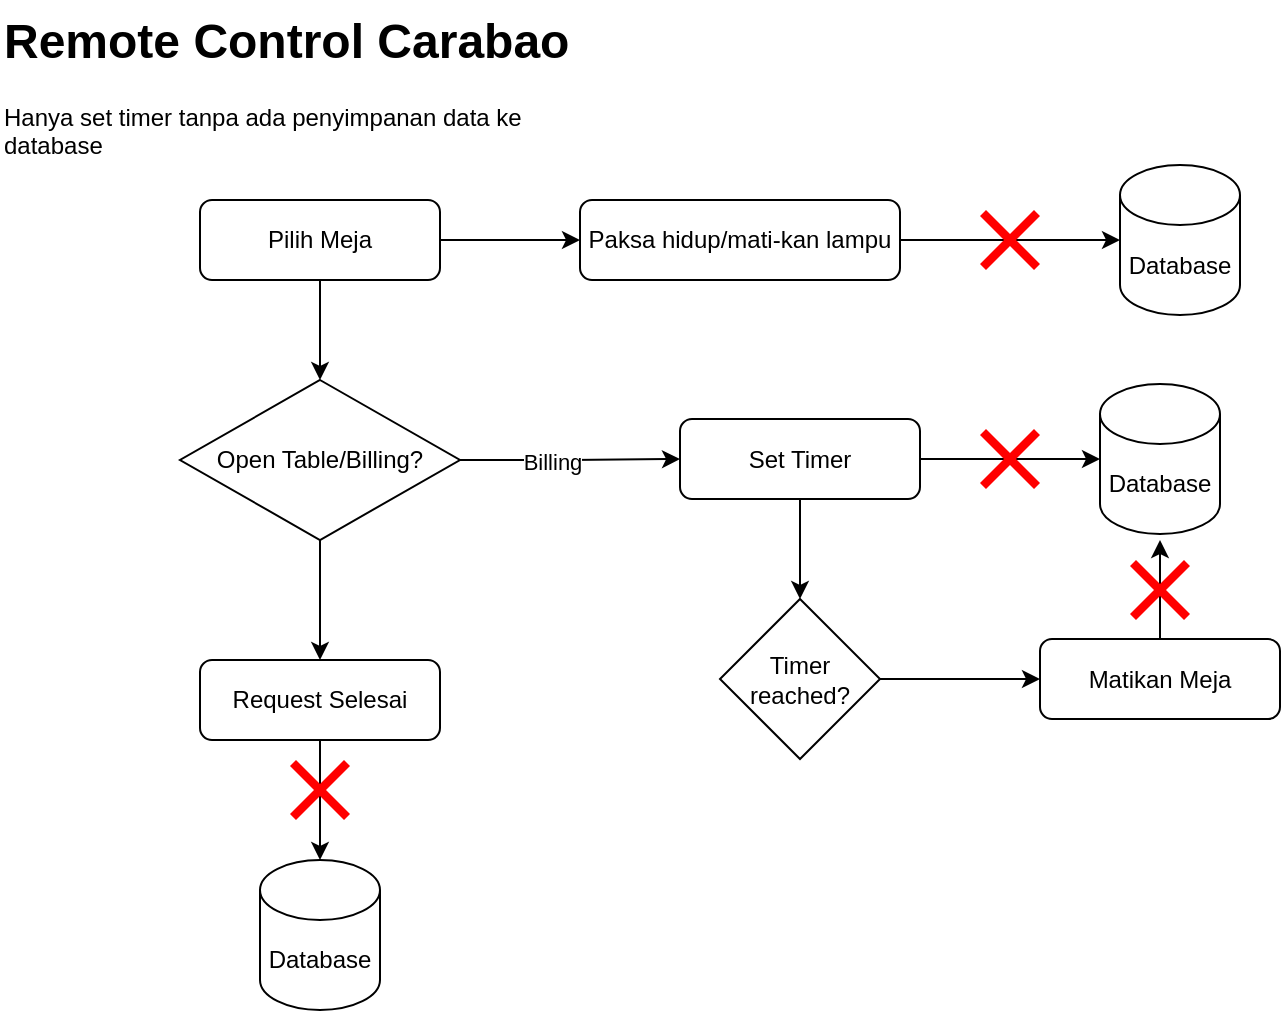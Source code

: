 <mxfile version="24.7.16">
  <diagram id="C5RBs43oDa-KdzZeNtuy" name="Carabao Remote App">
    <mxGraphModel dx="1050" dy="618" grid="1" gridSize="10" guides="1" tooltips="1" connect="1" arrows="1" fold="1" page="1" pageScale="1" pageWidth="827" pageHeight="1169" math="0" shadow="0">
      <root>
        <mxCell id="WIyWlLk6GJQsqaUBKTNV-0" />
        <mxCell id="WIyWlLk6GJQsqaUBKTNV-1" parent="WIyWlLk6GJQsqaUBKTNV-0" />
        <mxCell id="vWDTnNbjVzDBQWKzYrIo-12" style="edgeStyle=orthogonalEdgeStyle;rounded=0;orthogonalLoop=1;jettySize=auto;html=1;entryX=0.5;entryY=0;entryDx=0;entryDy=0;" edge="1" parent="WIyWlLk6GJQsqaUBKTNV-1" source="WIyWlLk6GJQsqaUBKTNV-3" target="vWDTnNbjVzDBQWKzYrIo-11">
          <mxGeometry relative="1" as="geometry" />
        </mxCell>
        <mxCell id="vWDTnNbjVzDBQWKzYrIo-23" style="edgeStyle=orthogonalEdgeStyle;rounded=0;orthogonalLoop=1;jettySize=auto;html=1;entryX=0;entryY=0.5;entryDx=0;entryDy=0;" edge="1" parent="WIyWlLk6GJQsqaUBKTNV-1" source="WIyWlLk6GJQsqaUBKTNV-3" target="vWDTnNbjVzDBQWKzYrIo-22">
          <mxGeometry relative="1" as="geometry" />
        </mxCell>
        <mxCell id="WIyWlLk6GJQsqaUBKTNV-3" value="Pilih Meja" style="rounded=1;whiteSpace=wrap;html=1;fontSize=12;glass=0;strokeWidth=1;shadow=0;" parent="WIyWlLk6GJQsqaUBKTNV-1" vertex="1">
          <mxGeometry x="110" y="110" width="120" height="40" as="geometry" />
        </mxCell>
        <mxCell id="vWDTnNbjVzDBQWKzYrIo-7" style="edgeStyle=orthogonalEdgeStyle;rounded=0;orthogonalLoop=1;jettySize=auto;html=1;entryX=0.5;entryY=0;entryDx=0;entryDy=0;" edge="1" parent="WIyWlLk6GJQsqaUBKTNV-1" source="vWDTnNbjVzDBQWKzYrIo-0" target="vWDTnNbjVzDBQWKzYrIo-6">
          <mxGeometry relative="1" as="geometry" />
        </mxCell>
        <mxCell id="vWDTnNbjVzDBQWKzYrIo-0" value="Set Timer" style="rounded=1;whiteSpace=wrap;html=1;" vertex="1" parent="WIyWlLk6GJQsqaUBKTNV-1">
          <mxGeometry x="350" y="219.5" width="120" height="40" as="geometry" />
        </mxCell>
        <mxCell id="vWDTnNbjVzDBQWKzYrIo-2" value="Database" style="shape=cylinder3;whiteSpace=wrap;html=1;boundedLbl=1;backgroundOutline=1;size=15;" vertex="1" parent="WIyWlLk6GJQsqaUBKTNV-1">
          <mxGeometry x="560" y="202" width="60" height="75" as="geometry" />
        </mxCell>
        <mxCell id="vWDTnNbjVzDBQWKzYrIo-3" style="edgeStyle=orthogonalEdgeStyle;rounded=0;orthogonalLoop=1;jettySize=auto;html=1;entryX=0;entryY=0.5;entryDx=0;entryDy=0;entryPerimeter=0;" edge="1" parent="WIyWlLk6GJQsqaUBKTNV-1" source="vWDTnNbjVzDBQWKzYrIo-0" target="vWDTnNbjVzDBQWKzYrIo-2">
          <mxGeometry relative="1" as="geometry" />
        </mxCell>
        <mxCell id="vWDTnNbjVzDBQWKzYrIo-4" value="" style="shape=mxgraph.mockup.markup.redX;fillColor=#ff0000;html=1;shadow=0;whiteSpace=wrap;strokeColor=none;" vertex="1" parent="WIyWlLk6GJQsqaUBKTNV-1">
          <mxGeometry x="500" y="224.5" width="30" height="30" as="geometry" />
        </mxCell>
        <mxCell id="vWDTnNbjVzDBQWKzYrIo-5" value="&lt;h1 style=&quot;margin-top: 0px;&quot;&gt;Remote Control Carabao&lt;/h1&gt;&lt;p&gt;Hanya set timer tanpa ada penyimpanan data ke database&lt;/p&gt;" style="text;html=1;whiteSpace=wrap;overflow=hidden;rounded=0;" vertex="1" parent="WIyWlLk6GJQsqaUBKTNV-1">
          <mxGeometry x="10" y="10" width="290" height="80" as="geometry" />
        </mxCell>
        <mxCell id="vWDTnNbjVzDBQWKzYrIo-10" style="edgeStyle=orthogonalEdgeStyle;rounded=0;orthogonalLoop=1;jettySize=auto;html=1;entryX=0;entryY=0.5;entryDx=0;entryDy=0;" edge="1" parent="WIyWlLk6GJQsqaUBKTNV-1" source="vWDTnNbjVzDBQWKzYrIo-6" target="vWDTnNbjVzDBQWKzYrIo-8">
          <mxGeometry relative="1" as="geometry">
            <mxPoint x="520" y="349.5" as="targetPoint" />
          </mxGeometry>
        </mxCell>
        <mxCell id="vWDTnNbjVzDBQWKzYrIo-6" value="Timer reached?" style="rhombus;whiteSpace=wrap;html=1;" vertex="1" parent="WIyWlLk6GJQsqaUBKTNV-1">
          <mxGeometry x="370" y="309.5" width="80" height="80" as="geometry" />
        </mxCell>
        <mxCell id="vWDTnNbjVzDBQWKzYrIo-15" style="edgeStyle=orthogonalEdgeStyle;rounded=0;orthogonalLoop=1;jettySize=auto;html=1;" edge="1" parent="WIyWlLk6GJQsqaUBKTNV-1" source="vWDTnNbjVzDBQWKzYrIo-8">
          <mxGeometry relative="1" as="geometry">
            <mxPoint x="590" y="280" as="targetPoint" />
          </mxGeometry>
        </mxCell>
        <mxCell id="vWDTnNbjVzDBQWKzYrIo-8" value="Matikan Meja" style="rounded=1;whiteSpace=wrap;html=1;" vertex="1" parent="WIyWlLk6GJQsqaUBKTNV-1">
          <mxGeometry x="530" y="329.5" width="120" height="40" as="geometry" />
        </mxCell>
        <mxCell id="vWDTnNbjVzDBQWKzYrIo-13" style="edgeStyle=orthogonalEdgeStyle;rounded=0;orthogonalLoop=1;jettySize=auto;html=1;entryX=0;entryY=0.5;entryDx=0;entryDy=0;" edge="1" parent="WIyWlLk6GJQsqaUBKTNV-1" source="vWDTnNbjVzDBQWKzYrIo-11" target="vWDTnNbjVzDBQWKzYrIo-0">
          <mxGeometry relative="1" as="geometry" />
        </mxCell>
        <mxCell id="vWDTnNbjVzDBQWKzYrIo-14" value="Billing" style="edgeLabel;html=1;align=center;verticalAlign=middle;resizable=0;points=[];" vertex="1" connectable="0" parent="vWDTnNbjVzDBQWKzYrIo-13">
          <mxGeometry x="-0.171" y="-1" relative="1" as="geometry">
            <mxPoint as="offset" />
          </mxGeometry>
        </mxCell>
        <mxCell id="vWDTnNbjVzDBQWKzYrIo-17" style="edgeStyle=orthogonalEdgeStyle;rounded=0;orthogonalLoop=1;jettySize=auto;html=1;entryX=0.5;entryY=0;entryDx=0;entryDy=0;" edge="1" parent="WIyWlLk6GJQsqaUBKTNV-1" source="vWDTnNbjVzDBQWKzYrIo-11" target="vWDTnNbjVzDBQWKzYrIo-16">
          <mxGeometry relative="1" as="geometry" />
        </mxCell>
        <mxCell id="vWDTnNbjVzDBQWKzYrIo-11" value="Open Table/Billing?" style="rhombus;whiteSpace=wrap;html=1;" vertex="1" parent="WIyWlLk6GJQsqaUBKTNV-1">
          <mxGeometry x="100" y="200" width="140" height="80" as="geometry" />
        </mxCell>
        <mxCell id="vWDTnNbjVzDBQWKzYrIo-16" value="Request Selesai" style="rounded=1;whiteSpace=wrap;html=1;" vertex="1" parent="WIyWlLk6GJQsqaUBKTNV-1">
          <mxGeometry x="110" y="340" width="120" height="40" as="geometry" />
        </mxCell>
        <mxCell id="vWDTnNbjVzDBQWKzYrIo-18" value="" style="shape=mxgraph.mockup.markup.redX;fillColor=#ff0000;html=1;shadow=0;whiteSpace=wrap;strokeColor=none;" vertex="1" parent="WIyWlLk6GJQsqaUBKTNV-1">
          <mxGeometry x="575" y="290" width="30" height="30" as="geometry" />
        </mxCell>
        <mxCell id="vWDTnNbjVzDBQWKzYrIo-19" value="Database" style="shape=cylinder3;whiteSpace=wrap;html=1;boundedLbl=1;backgroundOutline=1;size=15;" vertex="1" parent="WIyWlLk6GJQsqaUBKTNV-1">
          <mxGeometry x="140" y="440" width="60" height="75" as="geometry" />
        </mxCell>
        <mxCell id="vWDTnNbjVzDBQWKzYrIo-20" style="edgeStyle=orthogonalEdgeStyle;rounded=0;orthogonalLoop=1;jettySize=auto;html=1;entryX=0.5;entryY=0;entryDx=0;entryDy=0;entryPerimeter=0;" edge="1" parent="WIyWlLk6GJQsqaUBKTNV-1" source="vWDTnNbjVzDBQWKzYrIo-16" target="vWDTnNbjVzDBQWKzYrIo-19">
          <mxGeometry relative="1" as="geometry" />
        </mxCell>
        <mxCell id="vWDTnNbjVzDBQWKzYrIo-21" value="" style="shape=mxgraph.mockup.markup.redX;fillColor=#ff0000;html=1;shadow=0;whiteSpace=wrap;strokeColor=none;" vertex="1" parent="WIyWlLk6GJQsqaUBKTNV-1">
          <mxGeometry x="155" y="390" width="30" height="30" as="geometry" />
        </mxCell>
        <mxCell id="vWDTnNbjVzDBQWKzYrIo-22" value="Paksa hidup/mati-kan lampu" style="rounded=1;whiteSpace=wrap;html=1;" vertex="1" parent="WIyWlLk6GJQsqaUBKTNV-1">
          <mxGeometry x="300" y="110" width="160" height="40" as="geometry" />
        </mxCell>
        <mxCell id="vWDTnNbjVzDBQWKzYrIo-24" value="Database" style="shape=cylinder3;whiteSpace=wrap;html=1;boundedLbl=1;backgroundOutline=1;size=15;" vertex="1" parent="WIyWlLk6GJQsqaUBKTNV-1">
          <mxGeometry x="570" y="92.5" width="60" height="75" as="geometry" />
        </mxCell>
        <mxCell id="vWDTnNbjVzDBQWKzYrIo-25" style="edgeStyle=orthogonalEdgeStyle;rounded=0;orthogonalLoop=1;jettySize=auto;html=1;entryX=0;entryY=0.5;entryDx=0;entryDy=0;entryPerimeter=0;" edge="1" parent="WIyWlLk6GJQsqaUBKTNV-1" source="vWDTnNbjVzDBQWKzYrIo-22" target="vWDTnNbjVzDBQWKzYrIo-24">
          <mxGeometry relative="1" as="geometry" />
        </mxCell>
        <mxCell id="vWDTnNbjVzDBQWKzYrIo-26" value="" style="shape=mxgraph.mockup.markup.redX;fillColor=#ff0000;html=1;shadow=0;whiteSpace=wrap;strokeColor=none;" vertex="1" parent="WIyWlLk6GJQsqaUBKTNV-1">
          <mxGeometry x="500" y="115" width="30" height="30" as="geometry" />
        </mxCell>
      </root>
    </mxGraphModel>
  </diagram>
</mxfile>
